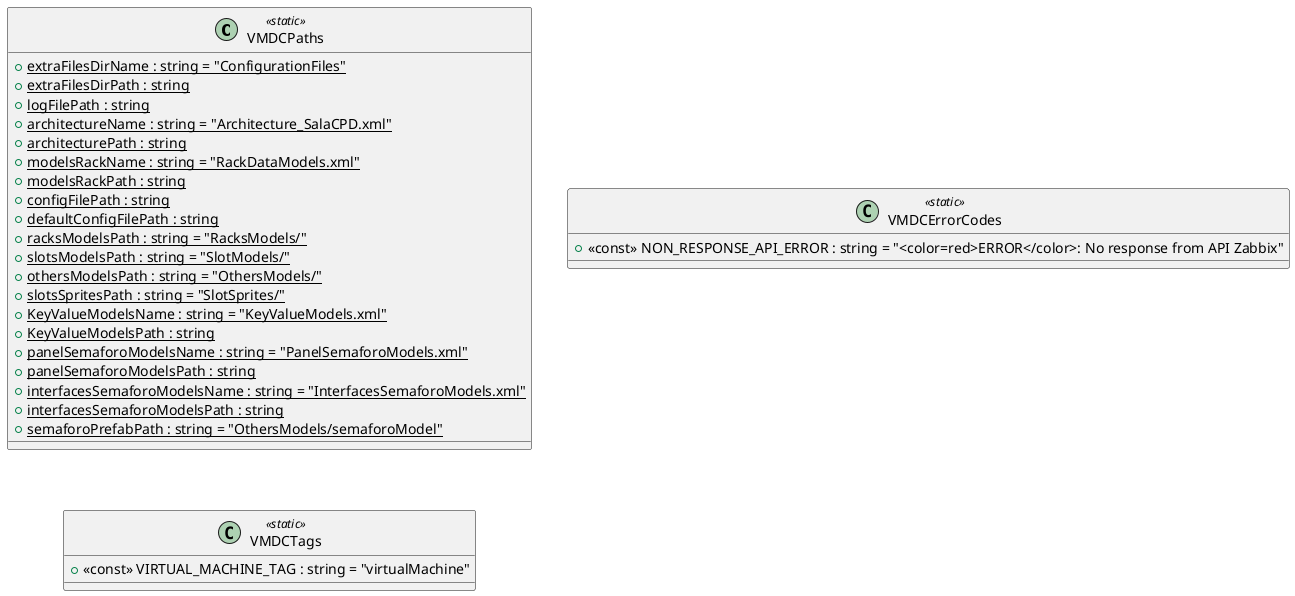 @startuml
class VMDCPaths <<static>> {
    + {static} extraFilesDirName : string = "ConfigurationFiles"
    + {static} extraFilesDirPath : string
    + {static} logFilePath : string
    + {static} architectureName : string = "Architecture_SalaCPD.xml"
    + {static} architecturePath : string
    + {static} modelsRackName : string = "RackDataModels.xml"
    + {static} modelsRackPath : string
    + {static} configFilePath : string
    + {static} defaultConfigFilePath : string
    + {static} racksModelsPath : string = "RacksModels/"
    + {static} slotsModelsPath : string = "SlotModels/"
    + {static} othersModelsPath : string = "OthersModels/"
    + {static} slotsSpritesPath : string = "SlotSprites/"
    + {static} KeyValueModelsName : string = "KeyValueModels.xml"
    + {static} KeyValueModelsPath : string
    + {static} panelSemaforoModelsName : string = "PanelSemaforoModels.xml"
    + {static} panelSemaforoModelsPath : string
    + {static} interfacesSemaforoModelsName : string = "InterfacesSemaforoModels.xml"
    + {static} interfacesSemaforoModelsPath : string
    + {static} semaforoPrefabPath : string = "OthersModels/semaforoModel"
}
class VMDCErrorCodes <<static>> {
    + <<const>> NON_RESPONSE_API_ERROR : string = "<color=red>ERROR</color>: No response from API Zabbix"
}
class VMDCTags <<static>> {
    + <<const>> VIRTUAL_MACHINE_TAG : string = "virtualMachine"
}
@enduml
